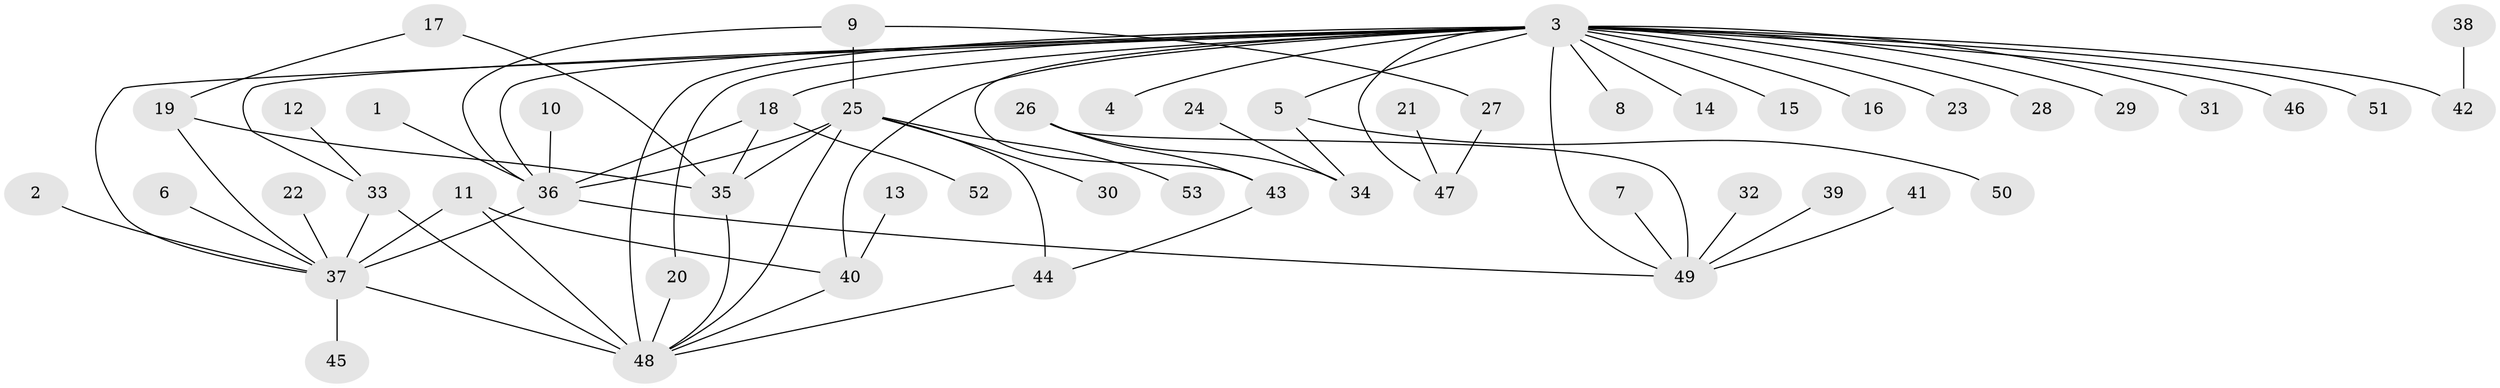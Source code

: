 // original degree distribution, {10: 0.009433962264150943, 19: 0.009433962264150943, 11: 0.009433962264150943, 7: 0.03773584905660377, 1: 0.5094339622641509, 4: 0.10377358490566038, 3: 0.14150943396226415, 9: 0.009433962264150943, 2: 0.14150943396226415, 5: 0.018867924528301886, 6: 0.009433962264150943}
// Generated by graph-tools (version 1.1) at 2025/25/03/09/25 03:25:57]
// undirected, 53 vertices, 73 edges
graph export_dot {
graph [start="1"]
  node [color=gray90,style=filled];
  1;
  2;
  3;
  4;
  5;
  6;
  7;
  8;
  9;
  10;
  11;
  12;
  13;
  14;
  15;
  16;
  17;
  18;
  19;
  20;
  21;
  22;
  23;
  24;
  25;
  26;
  27;
  28;
  29;
  30;
  31;
  32;
  33;
  34;
  35;
  36;
  37;
  38;
  39;
  40;
  41;
  42;
  43;
  44;
  45;
  46;
  47;
  48;
  49;
  50;
  51;
  52;
  53;
  1 -- 36 [weight=1.0];
  2 -- 37 [weight=1.0];
  3 -- 4 [weight=1.0];
  3 -- 5 [weight=1.0];
  3 -- 8 [weight=1.0];
  3 -- 14 [weight=1.0];
  3 -- 15 [weight=1.0];
  3 -- 16 [weight=1.0];
  3 -- 18 [weight=1.0];
  3 -- 20 [weight=1.0];
  3 -- 23 [weight=1.0];
  3 -- 28 [weight=1.0];
  3 -- 29 [weight=1.0];
  3 -- 31 [weight=1.0];
  3 -- 33 [weight=1.0];
  3 -- 36 [weight=1.0];
  3 -- 37 [weight=1.0];
  3 -- 40 [weight=1.0];
  3 -- 42 [weight=2.0];
  3 -- 43 [weight=1.0];
  3 -- 46 [weight=1.0];
  3 -- 47 [weight=2.0];
  3 -- 48 [weight=1.0];
  3 -- 49 [weight=1.0];
  3 -- 51 [weight=1.0];
  5 -- 34 [weight=1.0];
  5 -- 50 [weight=1.0];
  6 -- 37 [weight=1.0];
  7 -- 49 [weight=1.0];
  9 -- 25 [weight=1.0];
  9 -- 27 [weight=1.0];
  9 -- 36 [weight=1.0];
  10 -- 36 [weight=1.0];
  11 -- 37 [weight=1.0];
  11 -- 40 [weight=1.0];
  11 -- 48 [weight=2.0];
  12 -- 33 [weight=1.0];
  13 -- 40 [weight=1.0];
  17 -- 19 [weight=1.0];
  17 -- 35 [weight=1.0];
  18 -- 35 [weight=1.0];
  18 -- 36 [weight=1.0];
  18 -- 52 [weight=1.0];
  19 -- 35 [weight=1.0];
  19 -- 37 [weight=1.0];
  20 -- 48 [weight=1.0];
  21 -- 47 [weight=1.0];
  22 -- 37 [weight=1.0];
  24 -- 34 [weight=1.0];
  25 -- 30 [weight=1.0];
  25 -- 35 [weight=1.0];
  25 -- 36 [weight=2.0];
  25 -- 44 [weight=1.0];
  25 -- 48 [weight=1.0];
  25 -- 53 [weight=1.0];
  26 -- 34 [weight=1.0];
  26 -- 43 [weight=1.0];
  26 -- 49 [weight=1.0];
  27 -- 47 [weight=1.0];
  32 -- 49 [weight=1.0];
  33 -- 37 [weight=2.0];
  33 -- 48 [weight=1.0];
  35 -- 48 [weight=1.0];
  36 -- 37 [weight=1.0];
  36 -- 49 [weight=1.0];
  37 -- 45 [weight=1.0];
  37 -- 48 [weight=1.0];
  38 -- 42 [weight=1.0];
  39 -- 49 [weight=1.0];
  40 -- 48 [weight=1.0];
  41 -- 49 [weight=1.0];
  43 -- 44 [weight=1.0];
  44 -- 48 [weight=1.0];
}
